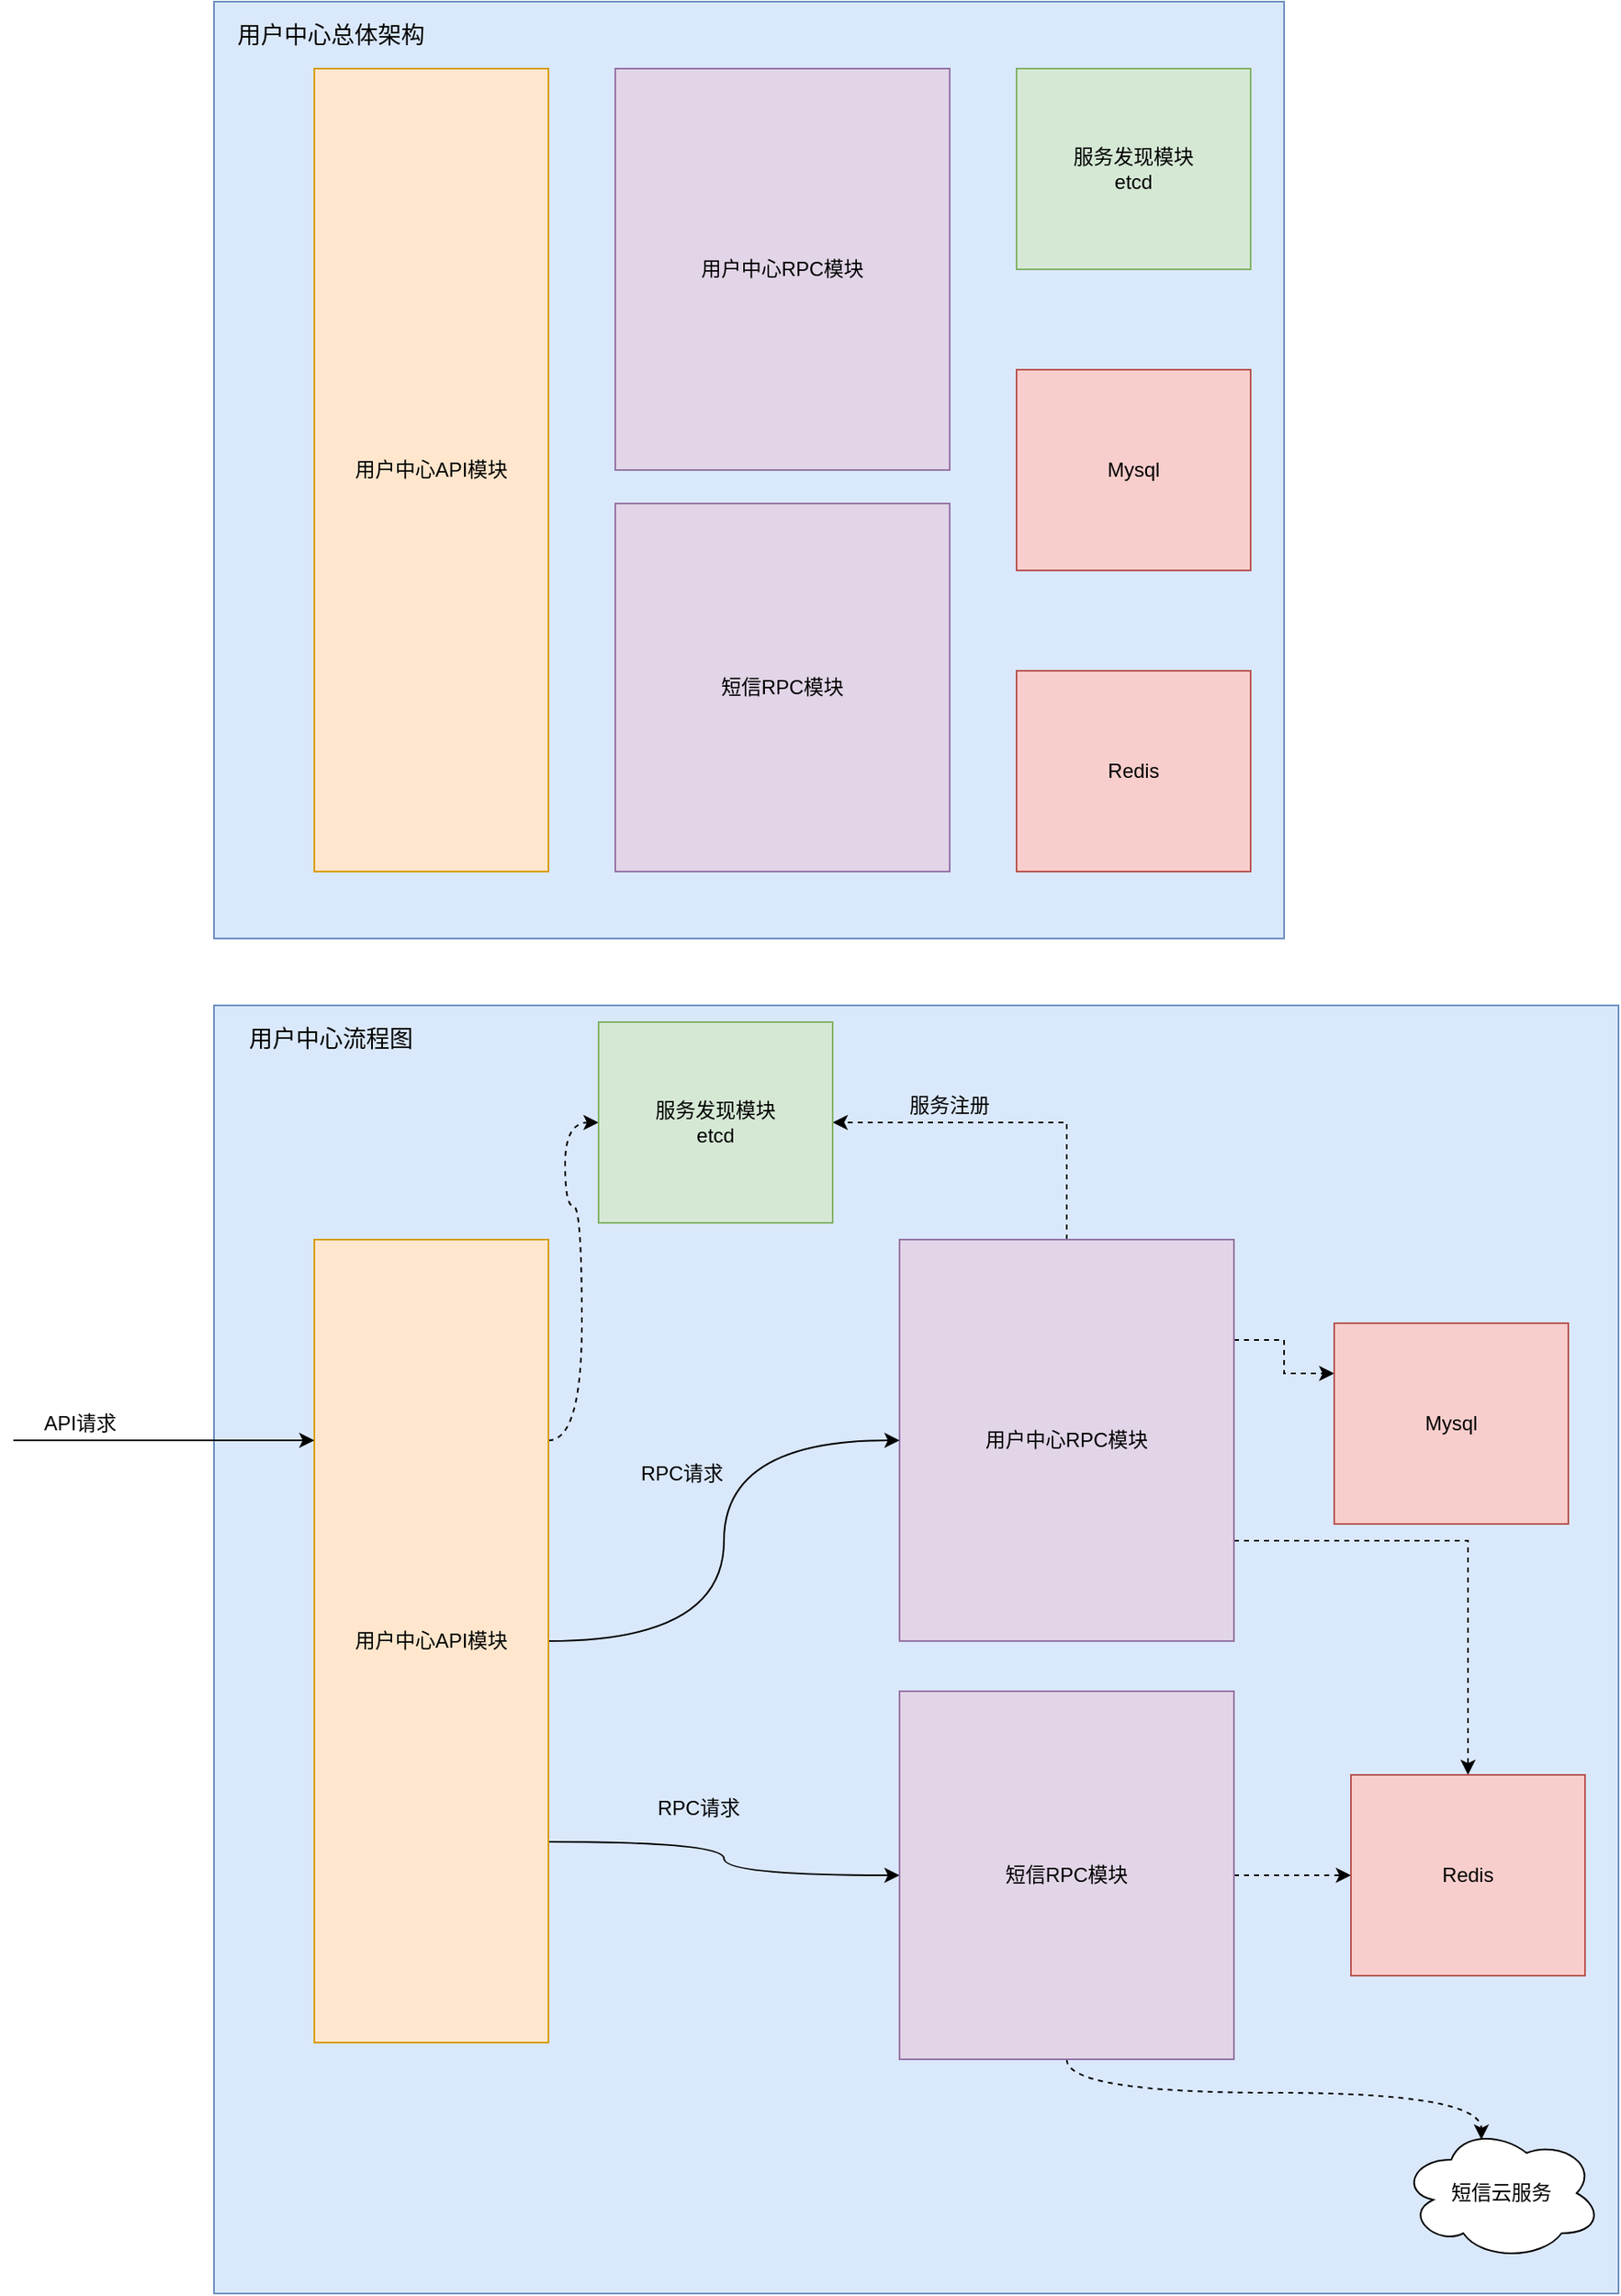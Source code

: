 <mxfile version="14.5.1" type="device"><diagram id="wfwpwiHOpB2oU3QLcWsk" name="第 1 页"><mxGraphModel dx="2466" dy="1212" grid="0" gridSize="10" guides="1" tooltips="1" connect="1" arrows="1" fold="1" page="0" pageScale="1" pageWidth="827" pageHeight="1169" math="0" shadow="0"><root><mxCell id="0"/><mxCell id="1" parent="0"/><mxCell id="Ph8_074S3Ugay4ohnc9--30" style="edgeStyle=orthogonalEdgeStyle;rounded=0;orthogonalLoop=1;jettySize=auto;html=1;exitX=0.5;exitY=0;exitDx=0;exitDy=0;" edge="1" parent="1" source="Ph8_074S3Ugay4ohnc9--14" target="Ph8_074S3Ugay4ohnc9--13"><mxGeometry relative="1" as="geometry"><Array as="points"><mxPoint x="470" y="1020"/></Array></mxGeometry></mxCell><mxCell id="Ph8_074S3Ugay4ohnc9--1" value="" style="rounded=0;whiteSpace=wrap;html=1;fillColor=#dae8fc;strokeColor=#6c8ebf;" vertex="1" parent="1"><mxGeometry x="-40" y="320" width="640" height="560" as="geometry"/></mxCell><mxCell id="Ph8_074S3Ugay4ohnc9--2" value="&lt;font style=&quot;font-size: 14px&quot;&gt;用户中心总体架构&lt;/font&gt;" style="text;html=1;strokeColor=none;fillColor=none;align=center;verticalAlign=middle;whiteSpace=wrap;rounded=0;" vertex="1" parent="1"><mxGeometry x="-30" y="330" width="120" height="20" as="geometry"/></mxCell><mxCell id="Ph8_074S3Ugay4ohnc9--3" value="用户中心RPC模块" style="rounded=0;whiteSpace=wrap;html=1;fillColor=#e1d5e7;strokeColor=#9673a6;" vertex="1" parent="1"><mxGeometry x="200" y="360" width="200" height="240" as="geometry"/></mxCell><mxCell id="Ph8_074S3Ugay4ohnc9--4" value="用户中心API模块" style="rounded=0;whiteSpace=wrap;html=1;fillColor=#ffe6cc;strokeColor=#d79b00;" vertex="1" parent="1"><mxGeometry x="20" y="360" width="140" height="480" as="geometry"/></mxCell><mxCell id="Ph8_074S3Ugay4ohnc9--5" value="服务发现模块&lt;br&gt;etcd" style="rounded=0;whiteSpace=wrap;html=1;fillColor=#d5e8d4;strokeColor=#82b366;" vertex="1" parent="1"><mxGeometry x="440" y="360" width="140" height="120" as="geometry"/></mxCell><mxCell id="Ph8_074S3Ugay4ohnc9--6" value="短信RPC模块" style="rounded=0;whiteSpace=wrap;html=1;fillColor=#e1d5e7;strokeColor=#9673a6;" vertex="1" parent="1"><mxGeometry x="200" y="620" width="200" height="220" as="geometry"/></mxCell><mxCell id="Ph8_074S3Ugay4ohnc9--7" value="Mysql" style="rounded=0;whiteSpace=wrap;html=1;fillColor=#f8cecc;strokeColor=#b85450;" vertex="1" parent="1"><mxGeometry x="440" y="540" width="140" height="120" as="geometry"/></mxCell><mxCell id="Ph8_074S3Ugay4ohnc9--8" value="Redis" style="rounded=0;whiteSpace=wrap;html=1;fillColor=#f8cecc;strokeColor=#b85450;" vertex="1" parent="1"><mxGeometry x="440" y="720" width="140" height="120" as="geometry"/></mxCell><mxCell id="Ph8_074S3Ugay4ohnc9--9" value="" style="rounded=0;whiteSpace=wrap;html=1;fillColor=#dae8fc;strokeColor=#6c8ebf;" vertex="1" parent="1"><mxGeometry x="-40" y="920" width="840" height="770" as="geometry"/></mxCell><mxCell id="Ph8_074S3Ugay4ohnc9--10" value="&lt;font style=&quot;font-size: 14px&quot;&gt;用户中心流程图&lt;/font&gt;" style="text;html=1;strokeColor=none;fillColor=none;align=center;verticalAlign=middle;whiteSpace=wrap;rounded=0;" vertex="1" parent="1"><mxGeometry x="-30" y="930" width="120" height="20" as="geometry"/></mxCell><mxCell id="Ph8_074S3Ugay4ohnc9--20" style="edgeStyle=orthogonalEdgeStyle;rounded=0;orthogonalLoop=1;jettySize=auto;html=1;exitX=0.5;exitY=0;exitDx=0;exitDy=0;entryX=1;entryY=0.5;entryDx=0;entryDy=0;dashed=1;" edge="1" parent="1" source="Ph8_074S3Ugay4ohnc9--11" target="Ph8_074S3Ugay4ohnc9--13"><mxGeometry relative="1" as="geometry"/></mxCell><mxCell id="Ph8_074S3Ugay4ohnc9--32" style="edgeStyle=orthogonalEdgeStyle;rounded=0;orthogonalLoop=1;jettySize=auto;html=1;exitX=1;exitY=0.25;exitDx=0;exitDy=0;entryX=0;entryY=0.25;entryDx=0;entryDy=0;dashed=1;" edge="1" parent="1" source="Ph8_074S3Ugay4ohnc9--11" target="Ph8_074S3Ugay4ohnc9--15"><mxGeometry relative="1" as="geometry"/></mxCell><mxCell id="Ph8_074S3Ugay4ohnc9--33" style="edgeStyle=orthogonalEdgeStyle;rounded=0;orthogonalLoop=1;jettySize=auto;html=1;exitX=1;exitY=0.75;exitDx=0;exitDy=0;dashed=1;" edge="1" parent="1" source="Ph8_074S3Ugay4ohnc9--11" target="Ph8_074S3Ugay4ohnc9--16"><mxGeometry relative="1" as="geometry"/></mxCell><mxCell id="Ph8_074S3Ugay4ohnc9--11" value="用户中心RPC模块" style="rounded=0;whiteSpace=wrap;html=1;fillColor=#e1d5e7;strokeColor=#9673a6;" vertex="1" parent="1"><mxGeometry x="370" y="1060" width="200" height="240" as="geometry"/></mxCell><mxCell id="Ph8_074S3Ugay4ohnc9--38" style="edgeStyle=orthogonalEdgeStyle;curved=1;rounded=0;orthogonalLoop=1;jettySize=auto;html=1;exitX=1;exitY=0.25;exitDx=0;exitDy=0;entryX=0;entryY=0.5;entryDx=0;entryDy=0;dashed=1;" edge="1" parent="1" source="Ph8_074S3Ugay4ohnc9--12" target="Ph8_074S3Ugay4ohnc9--13"><mxGeometry relative="1" as="geometry"/></mxCell><mxCell id="Ph8_074S3Ugay4ohnc9--39" style="edgeStyle=orthogonalEdgeStyle;curved=1;rounded=0;orthogonalLoop=1;jettySize=auto;html=1;exitX=1;exitY=0.5;exitDx=0;exitDy=0;entryX=0;entryY=0.5;entryDx=0;entryDy=0;" edge="1" parent="1" source="Ph8_074S3Ugay4ohnc9--12" target="Ph8_074S3Ugay4ohnc9--11"><mxGeometry relative="1" as="geometry"/></mxCell><mxCell id="Ph8_074S3Ugay4ohnc9--40" style="edgeStyle=orthogonalEdgeStyle;curved=1;rounded=0;orthogonalLoop=1;jettySize=auto;html=1;exitX=1;exitY=0.75;exitDx=0;exitDy=0;" edge="1" parent="1" source="Ph8_074S3Ugay4ohnc9--12" target="Ph8_074S3Ugay4ohnc9--14"><mxGeometry relative="1" as="geometry"/></mxCell><mxCell id="Ph8_074S3Ugay4ohnc9--12" value="用户中心API模块" style="rounded=0;whiteSpace=wrap;html=1;fillColor=#ffe6cc;strokeColor=#d79b00;" vertex="1" parent="1"><mxGeometry x="20" y="1060" width="140" height="480" as="geometry"/></mxCell><mxCell id="Ph8_074S3Ugay4ohnc9--13" value="服务发现模块&lt;br&gt;etcd" style="rounded=0;whiteSpace=wrap;html=1;fillColor=#d5e8d4;strokeColor=#82b366;" vertex="1" parent="1"><mxGeometry x="190" y="930" width="140" height="120" as="geometry"/></mxCell><mxCell id="Ph8_074S3Ugay4ohnc9--28" style="edgeStyle=orthogonalEdgeStyle;rounded=0;orthogonalLoop=1;jettySize=auto;html=1;exitX=1;exitY=0.5;exitDx=0;exitDy=0;dashed=1;" edge="1" parent="1" source="Ph8_074S3Ugay4ohnc9--14" target="Ph8_074S3Ugay4ohnc9--16"><mxGeometry relative="1" as="geometry"/></mxCell><mxCell id="Ph8_074S3Ugay4ohnc9--37" style="edgeStyle=orthogonalEdgeStyle;rounded=0;orthogonalLoop=1;jettySize=auto;html=1;exitX=0.5;exitY=1;exitDx=0;exitDy=0;entryX=0.4;entryY=0.1;entryDx=0;entryDy=0;entryPerimeter=0;elbow=vertical;curved=1;dashed=1;" edge="1" parent="1" source="Ph8_074S3Ugay4ohnc9--14" target="Ph8_074S3Ugay4ohnc9--36"><mxGeometry relative="1" as="geometry"/></mxCell><mxCell id="Ph8_074S3Ugay4ohnc9--14" value="短信RPC模块" style="rounded=0;whiteSpace=wrap;html=1;fillColor=#e1d5e7;strokeColor=#9673a6;" vertex="1" parent="1"><mxGeometry x="370" y="1330" width="200" height="220" as="geometry"/></mxCell><mxCell id="Ph8_074S3Ugay4ohnc9--15" value="Mysql" style="rounded=0;whiteSpace=wrap;html=1;fillColor=#f8cecc;strokeColor=#b85450;" vertex="1" parent="1"><mxGeometry x="630" y="1110" width="140" height="120" as="geometry"/></mxCell><mxCell id="Ph8_074S3Ugay4ohnc9--16" value="Redis" style="rounded=0;whiteSpace=wrap;html=1;fillColor=#f8cecc;strokeColor=#b85450;" vertex="1" parent="1"><mxGeometry x="640" y="1380" width="140" height="120" as="geometry"/></mxCell><mxCell id="Ph8_074S3Ugay4ohnc9--17" value="" style="endArrow=classic;html=1;entryX=0;entryY=0.25;entryDx=0;entryDy=0;" edge="1" parent="1" target="Ph8_074S3Ugay4ohnc9--12"><mxGeometry width="50" height="50" relative="1" as="geometry"><mxPoint x="-160" y="1180" as="sourcePoint"/><mxPoint x="-130" y="1010" as="targetPoint"/></mxGeometry></mxCell><mxCell id="Ph8_074S3Ugay4ohnc9--18" value="API请求" style="text;html=1;strokeColor=none;fillColor=none;align=center;verticalAlign=middle;whiteSpace=wrap;rounded=0;" vertex="1" parent="1"><mxGeometry x="-150" y="1160" width="60" height="20" as="geometry"/></mxCell><mxCell id="Ph8_074S3Ugay4ohnc9--21" value="服务注册" style="text;html=1;strokeColor=none;fillColor=none;align=center;verticalAlign=middle;whiteSpace=wrap;rounded=0;" vertex="1" parent="1"><mxGeometry x="370" y="970" width="60" height="20" as="geometry"/></mxCell><mxCell id="Ph8_074S3Ugay4ohnc9--36" value="短信云服务" style="ellipse;shape=cloud;whiteSpace=wrap;html=1;" vertex="1" parent="1"><mxGeometry x="670" y="1590" width="120" height="80" as="geometry"/></mxCell><mxCell id="Ph8_074S3Ugay4ohnc9--41" value="RPC请求" style="text;html=1;strokeColor=none;fillColor=none;align=center;verticalAlign=middle;whiteSpace=wrap;rounded=0;" vertex="1" parent="1"><mxGeometry x="210" y="1190" width="60" height="20" as="geometry"/></mxCell><mxCell id="Ph8_074S3Ugay4ohnc9--42" value="RPC请求" style="text;html=1;strokeColor=none;fillColor=none;align=center;verticalAlign=middle;whiteSpace=wrap;rounded=0;" vertex="1" parent="1"><mxGeometry x="220" y="1390" width="60" height="20" as="geometry"/></mxCell></root></mxGraphModel></diagram></mxfile>